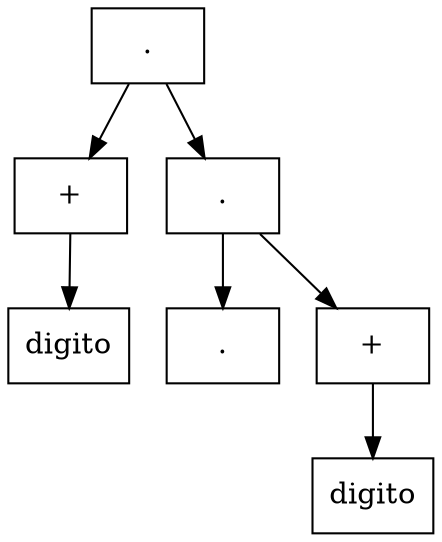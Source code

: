 digraph G{
rankdir=UD
node[shape=box]
concentrate=true
nodo14 [ label ="."];
nodo9 [ label ="+"];
nodo8[label="digito"];
nodo9->nodo8;
nodo14->nodo9;
nodo13 [ label ="."];
nodo10[label="."];
nodo13->nodo10;
nodo12 [ label ="+"];
nodo11[label="digito"];
nodo12->nodo11;
nodo13->nodo12;
nodo14->nodo13;

}
